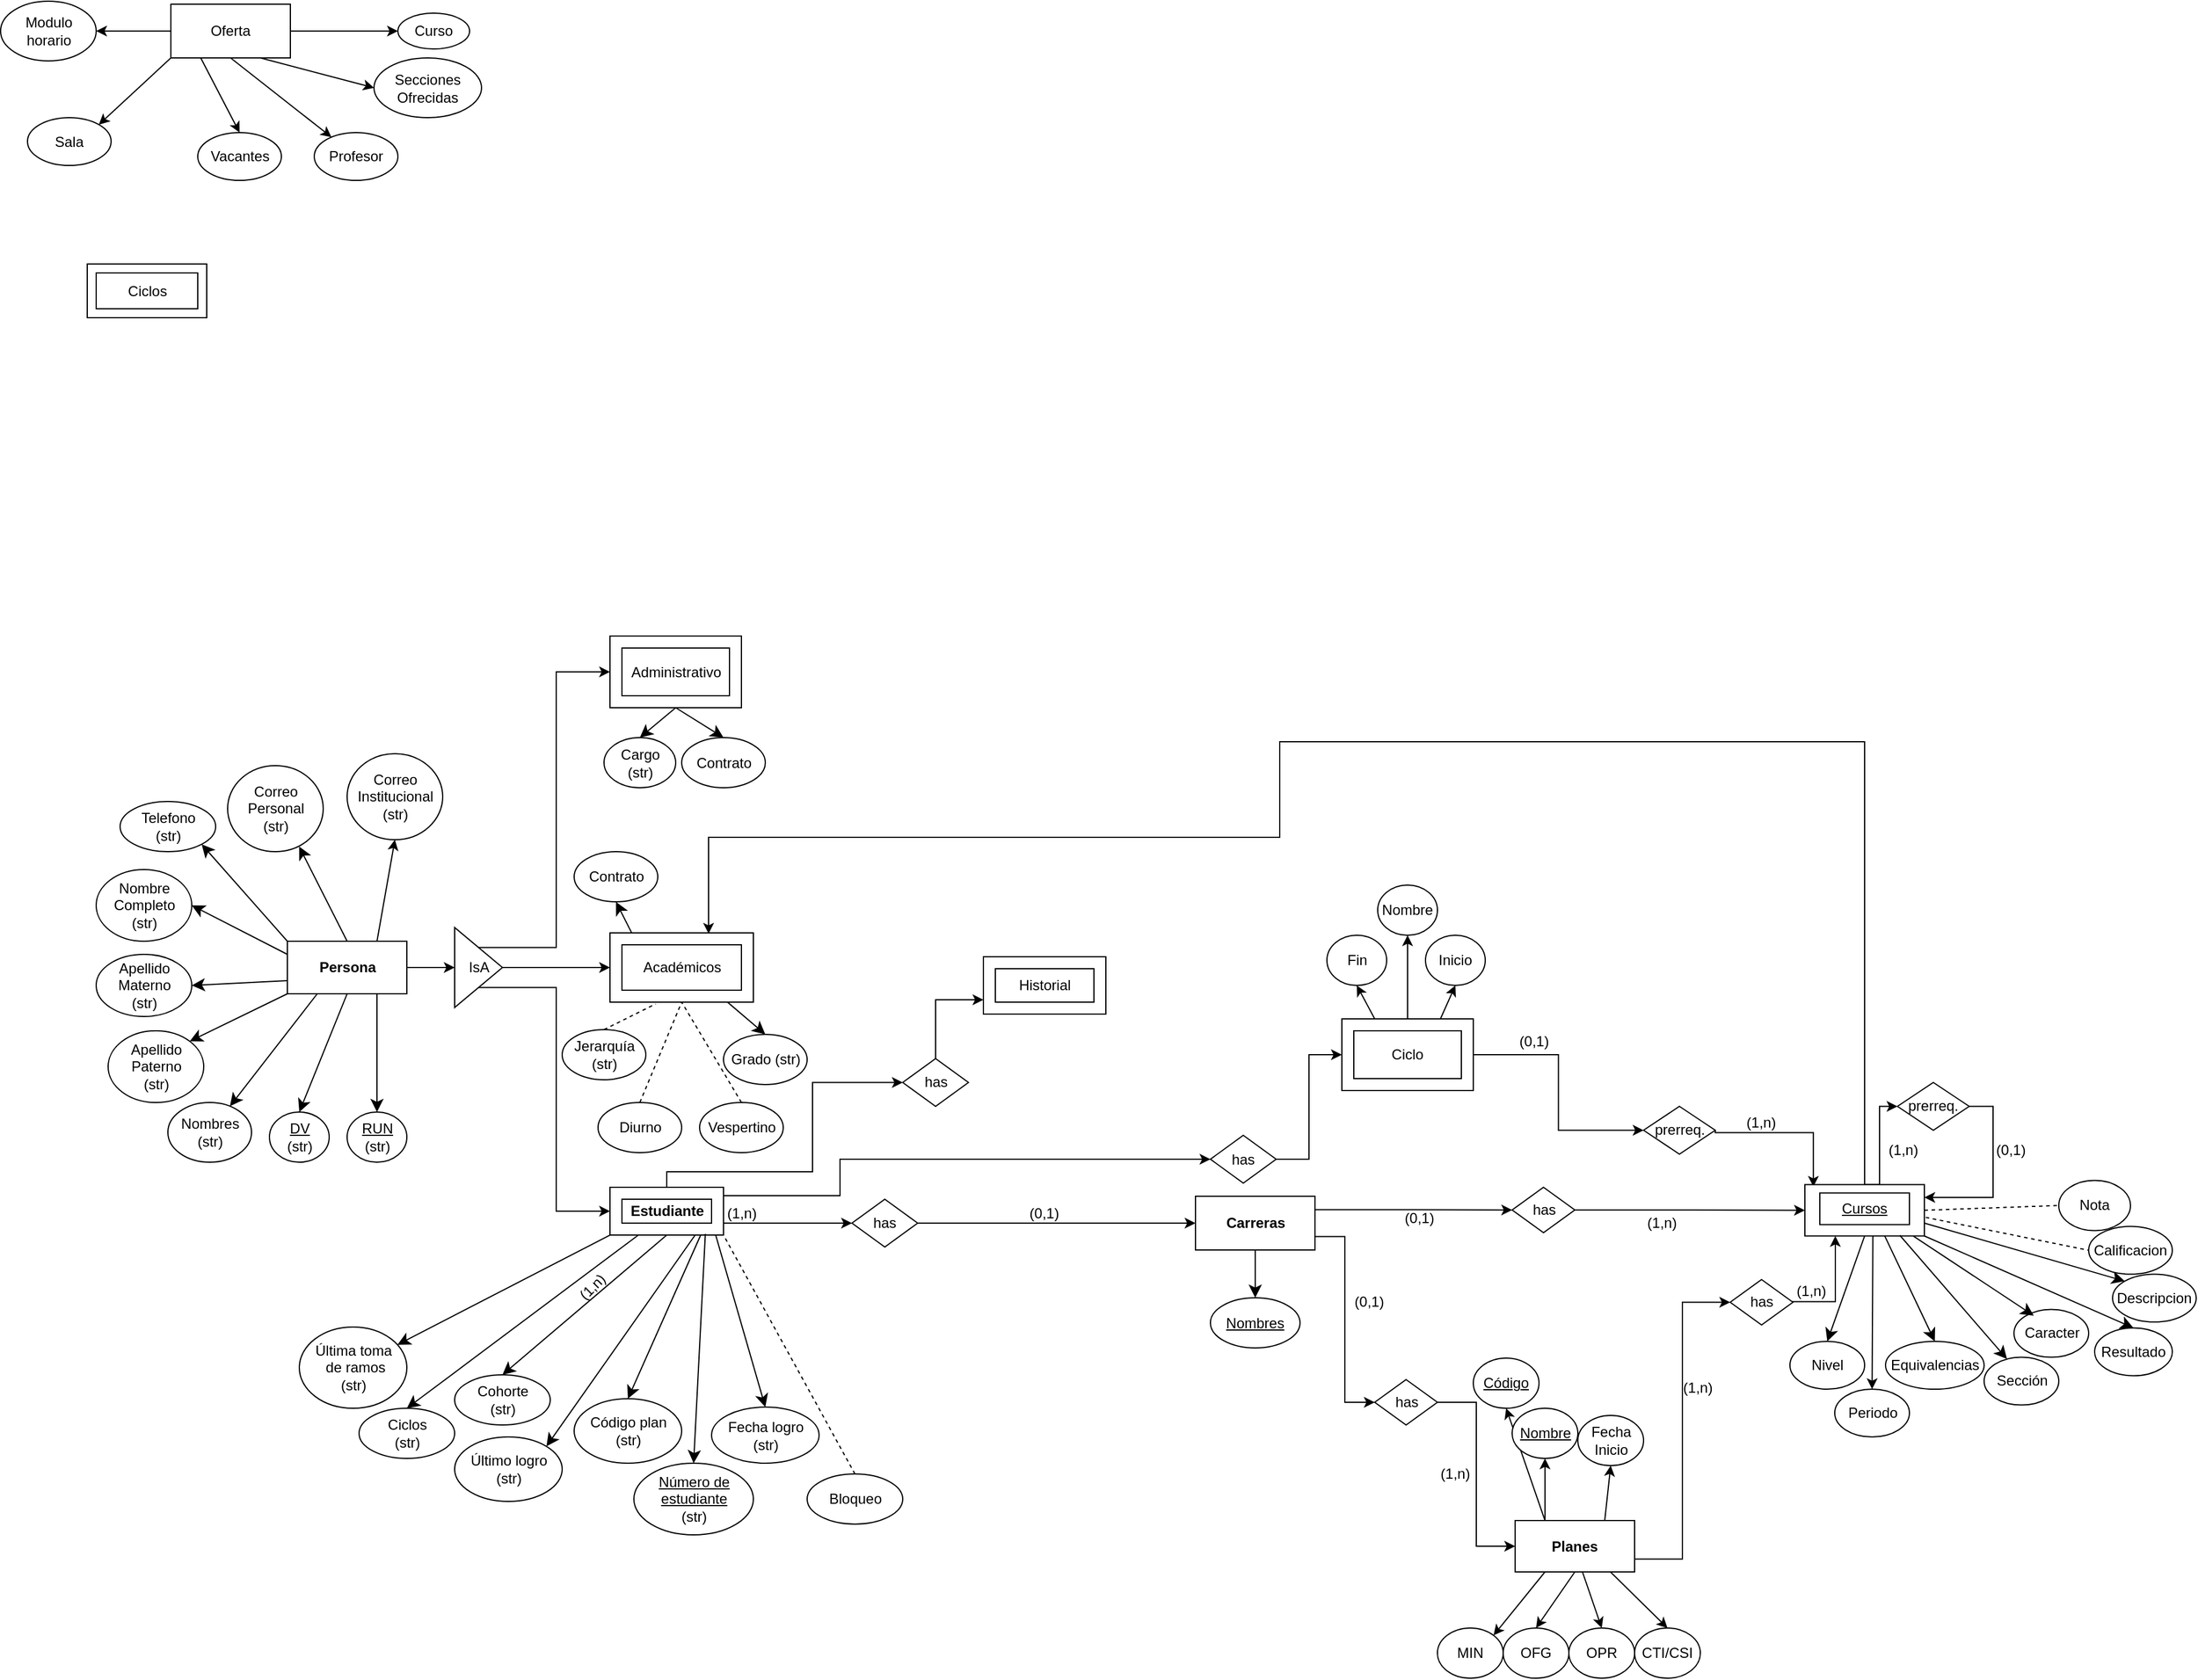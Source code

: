 <mxfile version="24.7.14">
  <diagram id="R2lEEEUBdFMjLlhIrx00" name="Page-1">
    <mxGraphModel dx="1562" dy="810" grid="1" gridSize="10" guides="1" tooltips="1" connect="1" arrows="1" fold="1" page="1" pageScale="1" pageWidth="1920" pageHeight="1200" math="0" shadow="0" extFonts="Permanent Marker^https://fonts.googleapis.com/css?family=Permanent+Marker">
      <root>
        <mxCell id="0" />
        <mxCell id="1" parent="0" />
        <mxCell id="MG-tQrr7yIfJ6AN1JKal-5" style="edgeStyle=orthogonalEdgeStyle;rounded=0;orthogonalLoop=1;jettySize=auto;html=1;exitX=1;exitY=0.5;exitDx=0;exitDy=0;entryX=0.071;entryY=0.042;entryDx=0;entryDy=0;entryPerimeter=0;" parent="1" source="Q7hywxFGkSxKuPMElSSo-89" target="rtoRlGTTKdL7VZsekByU-3" edge="1">
          <mxGeometry relative="1" as="geometry">
            <mxPoint x="1311.25" y="1097.25" as="sourcePoint" />
            <Array as="points">
              <mxPoint x="1575" y="1097.25" />
            </Array>
          </mxGeometry>
        </mxCell>
        <mxCell id="Q7hywxFGkSxKuPMElSSo-112" style="edgeStyle=orthogonalEdgeStyle;rounded=0;orthogonalLoop=1;jettySize=auto;html=1;entryX=0;entryY=0.5;entryDx=0;entryDy=0;" edge="1" parent="1" source="3uj9dtnOWf63wuL9Hech-1" target="Q7hywxFGkSxKuPMElSSo-111">
          <mxGeometry relative="1" as="geometry">
            <Array as="points">
              <mxPoint x="615" y="1130" />
              <mxPoint x="737" y="1130" />
              <mxPoint x="737" y="1055" />
            </Array>
          </mxGeometry>
        </mxCell>
        <mxCell id="3uj9dtnOWf63wuL9Hech-1" value="&lt;b&gt;Estudiante&lt;/b&gt;" style="rounded=0;whiteSpace=wrap;html=1;" parent="1" vertex="1">
          <mxGeometry x="567.5" y="1143" width="95" height="40" as="geometry" />
        </mxCell>
        <mxCell id="3uj9dtnOWf63wuL9Hech-2" value="&lt;b&gt;Profesor&lt;/b&gt;" style="rounded=0;whiteSpace=wrap;html=1;" parent="1" vertex="1">
          <mxGeometry x="567.5" y="930" width="120" height="58" as="geometry" />
        </mxCell>
        <mxCell id="-E-6xSp3zLx3lU_JsxDd-4" style="edgeStyle=none;curved=1;rounded=0;orthogonalLoop=1;jettySize=auto;html=1;exitX=0.75;exitY=1;exitDx=0;exitDy=0;fontSize=12;startSize=8;endSize=8;entryX=0.5;entryY=0;entryDx=0;entryDy=0;" parent="1" source="3uj9dtnOWf63wuL9Hech-3" target="-E-6xSp3zLx3lU_JsxDd-5" edge="1">
          <mxGeometry relative="1" as="geometry">
            <mxPoint x="497.5" y="990" as="targetPoint" />
          </mxGeometry>
        </mxCell>
        <mxCell id="-E-6xSp3zLx3lU_JsxDd-10" style="edgeStyle=none;curved=1;rounded=0;orthogonalLoop=1;jettySize=auto;html=1;exitX=0.25;exitY=1;exitDx=0;exitDy=0;fontSize=12;startSize=8;endSize=8;" parent="1" source="3uj9dtnOWf63wuL9Hech-3" target="-E-6xSp3zLx3lU_JsxDd-9" edge="1">
          <mxGeometry relative="1" as="geometry" />
        </mxCell>
        <mxCell id="-E-6xSp3zLx3lU_JsxDd-12" style="edgeStyle=none;curved=1;rounded=0;orthogonalLoop=1;jettySize=auto;html=1;exitX=0;exitY=1;exitDx=0;exitDy=0;entryX=1;entryY=0;entryDx=0;entryDy=0;fontSize=12;startSize=8;endSize=8;" parent="1" source="3uj9dtnOWf63wuL9Hech-3" target="-E-6xSp3zLx3lU_JsxDd-11" edge="1">
          <mxGeometry relative="1" as="geometry" />
        </mxCell>
        <mxCell id="-E-6xSp3zLx3lU_JsxDd-14" style="edgeStyle=none;curved=1;rounded=0;orthogonalLoop=1;jettySize=auto;html=1;exitX=0;exitY=0.75;exitDx=0;exitDy=0;entryX=1;entryY=0.5;entryDx=0;entryDy=0;fontSize=12;startSize=8;endSize=8;entryPerimeter=0;" parent="1" source="3uj9dtnOWf63wuL9Hech-3" target="-E-6xSp3zLx3lU_JsxDd-13" edge="1">
          <mxGeometry relative="1" as="geometry" />
        </mxCell>
        <mxCell id="-E-6xSp3zLx3lU_JsxDd-16" style="edgeStyle=none;curved=1;rounded=0;orthogonalLoop=1;jettySize=auto;html=1;exitX=0;exitY=0.25;exitDx=0;exitDy=0;entryX=1;entryY=0.5;entryDx=0;entryDy=0;fontSize=12;startSize=8;endSize=8;" parent="1" source="3uj9dtnOWf63wuL9Hech-3" target="-E-6xSp3zLx3lU_JsxDd-15" edge="1">
          <mxGeometry relative="1" as="geometry" />
        </mxCell>
        <mxCell id="-E-6xSp3zLx3lU_JsxDd-18" style="edgeStyle=none;curved=1;rounded=0;orthogonalLoop=1;jettySize=auto;html=1;exitX=0;exitY=0;exitDx=0;exitDy=0;entryX=1;entryY=1;entryDx=0;entryDy=0;fontSize=12;startSize=8;endSize=8;" parent="1" source="3uj9dtnOWf63wuL9Hech-3" target="-E-6xSp3zLx3lU_JsxDd-17" edge="1">
          <mxGeometry relative="1" as="geometry" />
        </mxCell>
        <mxCell id="-E-6xSp3zLx3lU_JsxDd-20" style="edgeStyle=none;curved=1;rounded=0;orthogonalLoop=1;jettySize=auto;html=1;exitX=0.5;exitY=0;exitDx=0;exitDy=0;entryX=0.748;entryY=0.94;entryDx=0;entryDy=0;fontSize=12;startSize=8;endSize=8;entryPerimeter=0;" parent="1" source="3uj9dtnOWf63wuL9Hech-3" target="-E-6xSp3zLx3lU_JsxDd-19" edge="1">
          <mxGeometry relative="1" as="geometry" />
        </mxCell>
        <mxCell id="vODttAvqWpY4VJm_xrX_-4" style="edgeStyle=orthogonalEdgeStyle;rounded=0;orthogonalLoop=1;jettySize=auto;html=1;exitX=0.5;exitY=0;exitDx=0;exitDy=0;entryX=0;entryY=0.5;entryDx=0;entryDy=0;" parent="1" source="vODttAvqWpY4VJm_xrX_-25" target="3uj9dtnOWf63wuL9Hech-4" edge="1">
          <mxGeometry relative="1" as="geometry">
            <mxPoint x="467.5" y="935.2" as="sourcePoint" />
          </mxGeometry>
        </mxCell>
        <mxCell id="vODttAvqWpY4VJm_xrX_-8" style="edgeStyle=orthogonalEdgeStyle;rounded=0;orthogonalLoop=1;jettySize=auto;html=1;exitX=1;exitY=0.5;exitDx=0;exitDy=0;entryX=0;entryY=0.5;entryDx=0;entryDy=0;" parent="1" source="vODttAvqWpY4VJm_xrX_-25" target="3uj9dtnOWf63wuL9Hech-2" edge="1">
          <mxGeometry relative="1" as="geometry">
            <mxPoint x="507.5" y="959.495" as="sourcePoint" />
          </mxGeometry>
        </mxCell>
        <mxCell id="vODttAvqWpY4VJm_xrX_-10" style="edgeStyle=orthogonalEdgeStyle;rounded=0;orthogonalLoop=1;jettySize=auto;html=1;exitX=0.5;exitY=1;exitDx=0;exitDy=0;entryX=0;entryY=0.5;entryDx=0;entryDy=0;" parent="1" source="vODttAvqWpY4VJm_xrX_-25" target="3uj9dtnOWf63wuL9Hech-1" edge="1">
          <mxGeometry relative="1" as="geometry">
            <mxPoint x="467.5" y="983.79" as="sourcePoint" />
          </mxGeometry>
        </mxCell>
        <mxCell id="3uj9dtnOWf63wuL9Hech-3" value="&lt;b&gt;Persona&lt;/b&gt;" style="rounded=0;whiteSpace=wrap;html=1;" parent="1" vertex="1">
          <mxGeometry x="297.5" y="937" width="100" height="44" as="geometry" />
        </mxCell>
        <mxCell id="3uj9dtnOWf63wuL9Hech-4" value="&lt;b&gt;Administrativo&lt;/b&gt;" style="rounded=0;whiteSpace=wrap;html=1;" parent="1" vertex="1">
          <mxGeometry x="567.5" y="681.5" width="110" height="60" as="geometry" />
        </mxCell>
        <mxCell id="-E-6xSp3zLx3lU_JsxDd-24" style="edgeStyle=none;curved=1;rounded=0;orthogonalLoop=1;jettySize=auto;html=1;exitX=0.5;exitY=1;exitDx=0;exitDy=0;entryX=0.5;entryY=0;entryDx=0;entryDy=0;fontSize=12;startSize=8;endSize=8;" parent="1" source="rtoRlGTTKdL7VZsekByU-1" target="-E-6xSp3zLx3lU_JsxDd-23" edge="1">
          <mxGeometry relative="1" as="geometry" />
        </mxCell>
        <mxCell id="jiZP9g_ptGtQ_ahqqMPu-5" style="edgeStyle=orthogonalEdgeStyle;rounded=0;orthogonalLoop=1;jettySize=auto;html=1;exitX=1;exitY=0.5;exitDx=0;exitDy=0;entryX=0.25;entryY=1;entryDx=0;entryDy=0;" parent="1" target="rtoRlGTTKdL7VZsekByU-3" edge="1">
          <mxGeometry relative="1" as="geometry">
            <mxPoint x="1535" y="1237" as="sourcePoint" />
            <mxPoint x="1575" y="1195.75" as="targetPoint" />
            <Array as="points">
              <mxPoint x="1593" y="1238.75" />
              <mxPoint x="1593" y="1183.75" />
            </Array>
          </mxGeometry>
        </mxCell>
        <mxCell id="rtoRlGTTKdL7VZsekByU-2" value="&lt;b&gt;Planes&lt;/b&gt;" style="rounded=0;whiteSpace=wrap;html=1;" parent="1" vertex="1">
          <mxGeometry x="1325" y="1422" width="100" height="43" as="geometry" />
        </mxCell>
        <mxCell id="-E-6xSp3zLx3lU_JsxDd-33" style="edgeStyle=none;curved=1;rounded=0;orthogonalLoop=1;jettySize=auto;html=1;exitX=1;exitY=0.75;exitDx=0;exitDy=0;entryX=0;entryY=0;entryDx=0;entryDy=0;fontSize=12;startSize=8;endSize=8;" parent="1" source="rtoRlGTTKdL7VZsekByU-3" target="-E-6xSp3zLx3lU_JsxDd-32" edge="1">
          <mxGeometry relative="1" as="geometry" />
        </mxCell>
        <mxCell id="-E-6xSp3zLx3lU_JsxDd-35" style="edgeStyle=none;curved=1;rounded=0;orthogonalLoop=1;jettySize=auto;html=1;exitX=1;exitY=1;exitDx=0;exitDy=0;fontSize=12;startSize=8;endSize=8;entryX=0.5;entryY=0;entryDx=0;entryDy=0;" parent="1" source="rtoRlGTTKdL7VZsekByU-3" target="-E-6xSp3zLx3lU_JsxDd-34" edge="1">
          <mxGeometry relative="1" as="geometry" />
        </mxCell>
        <mxCell id="-E-6xSp3zLx3lU_JsxDd-39" style="edgeStyle=none;curved=1;rounded=0;orthogonalLoop=1;jettySize=auto;html=1;exitX=0.668;exitY=0.999;exitDx=0;exitDy=0;fontSize=12;startSize=8;endSize=8;exitPerimeter=0;entryX=0.5;entryY=0;entryDx=0;entryDy=0;" parent="1" source="rtoRlGTTKdL7VZsekByU-3" target="-E-6xSp3zLx3lU_JsxDd-38" edge="1">
          <mxGeometry relative="1" as="geometry">
            <mxPoint x="1763.892" y="1249.46" as="targetPoint" />
          </mxGeometry>
        </mxCell>
        <mxCell id="Q7hywxFGkSxKuPMElSSo-73" style="edgeStyle=orthogonalEdgeStyle;rounded=0;orthogonalLoop=1;jettySize=auto;html=1;exitX=0.5;exitY=0;exitDx=0;exitDy=0;entryX=0;entryY=0.5;entryDx=0;entryDy=0;" edge="1" parent="1" source="rtoRlGTTKdL7VZsekByU-3" target="Q7hywxFGkSxKuPMElSSo-72">
          <mxGeometry relative="1" as="geometry">
            <Array as="points">
              <mxPoint x="1630" y="1141" />
              <mxPoint x="1630" y="1075" />
            </Array>
          </mxGeometry>
        </mxCell>
        <mxCell id="Q7hywxFGkSxKuPMElSSo-118" style="edgeStyle=orthogonalEdgeStyle;rounded=0;orthogonalLoop=1;jettySize=auto;html=1;entryX=0.684;entryY=0.012;entryDx=0;entryDy=0;entryPerimeter=0;" edge="1" parent="1" source="rtoRlGTTKdL7VZsekByU-3" target="3uj9dtnOWf63wuL9Hech-2">
          <mxGeometry relative="1" as="geometry">
            <mxPoint x="1570" y="1020" as="targetPoint" />
            <Array as="points">
              <mxPoint x="1618" y="770" />
              <mxPoint x="1128" y="770" />
              <mxPoint x="1128" y="850" />
              <mxPoint x="650" y="850" />
              <mxPoint x="650" y="931" />
            </Array>
          </mxGeometry>
        </mxCell>
        <mxCell id="rtoRlGTTKdL7VZsekByU-3" value="&lt;b&gt;cursos&lt;/b&gt;" style="rounded=0;whiteSpace=wrap;html=1;" parent="1" vertex="1">
          <mxGeometry x="1567.5" y="1140.75" width="100" height="43" as="geometry" />
        </mxCell>
        <mxCell id="-E-6xSp3zLx3lU_JsxDd-1" value="Ciclos" style="rounded=0;whiteSpace=wrap;html=1;" parent="1" vertex="1">
          <mxGeometry x="130" y="370" width="100" height="45" as="geometry" />
        </mxCell>
        <mxCell id="-E-6xSp3zLx3lU_JsxDd-2" value="Oferta" style="rounded=0;whiteSpace=wrap;html=1;" parent="1" vertex="1">
          <mxGeometry x="200" y="152.5" width="100" height="45" as="geometry" />
        </mxCell>
        <mxCell id="-E-6xSp3zLx3lU_JsxDd-5" value="&lt;u&gt;RUN&lt;/u&gt;&lt;div&gt;(str)&lt;/div&gt;" style="ellipse;whiteSpace=wrap;html=1;" parent="1" vertex="1">
          <mxGeometry x="347.5" y="1080" width="50" height="42" as="geometry" />
        </mxCell>
        <mxCell id="-E-6xSp3zLx3lU_JsxDd-6" value="&lt;u&gt;DV&lt;/u&gt;&lt;div&gt;(str)&lt;/div&gt;" style="ellipse;whiteSpace=wrap;html=1;" parent="1" vertex="1">
          <mxGeometry x="282.5" y="1080" width="50" height="42" as="geometry" />
        </mxCell>
        <mxCell id="-E-6xSp3zLx3lU_JsxDd-7" style="edgeStyle=none;curved=1;rounded=0;orthogonalLoop=1;jettySize=auto;html=1;exitX=0.5;exitY=1;exitDx=0;exitDy=0;entryX=0.5;entryY=0;entryDx=0;entryDy=0;fontSize=12;startSize=8;endSize=8;" parent="1" source="3uj9dtnOWf63wuL9Hech-3" target="-E-6xSp3zLx3lU_JsxDd-6" edge="1">
          <mxGeometry relative="1" as="geometry" />
        </mxCell>
        <mxCell id="-E-6xSp3zLx3lU_JsxDd-9" value="Nombres&lt;div&gt;(str)&lt;/div&gt;" style="ellipse;whiteSpace=wrap;html=1;" parent="1" vertex="1">
          <mxGeometry x="197.5" y="1072" width="70" height="50" as="geometry" />
        </mxCell>
        <mxCell id="-E-6xSp3zLx3lU_JsxDd-11" value="Apellido Paterno&lt;div&gt;(str)&lt;/div&gt;" style="ellipse;whiteSpace=wrap;html=1;" parent="1" vertex="1">
          <mxGeometry x="147.5" y="1012" width="80" height="60" as="geometry" />
        </mxCell>
        <mxCell id="-E-6xSp3zLx3lU_JsxDd-13" value="Apellido Materno&lt;div&gt;(str)&lt;/div&gt;" style="ellipse;whiteSpace=wrap;html=1;" parent="1" vertex="1">
          <mxGeometry x="137.5" y="948" width="80" height="52" as="geometry" />
        </mxCell>
        <mxCell id="P8kN37uJ9n46lhY9FdP0-14" value="Cohorte&lt;div&gt;(str)&lt;/div&gt;" style="ellipse;whiteSpace=wrap;html=1;" parent="1" vertex="1">
          <mxGeometry x="437.5" y="1300" width="80" height="42" as="geometry" />
        </mxCell>
        <mxCell id="-E-6xSp3zLx3lU_JsxDd-15" value="Nombre Completo&lt;div&gt;(str)&lt;/div&gt;" style="ellipse;whiteSpace=wrap;html=1;" parent="1" vertex="1">
          <mxGeometry x="137.5" y="877" width="80" height="60" as="geometry" />
        </mxCell>
        <mxCell id="P8kN37uJ9n46lhY9FdP0-16" value="Código plan&lt;div&gt;(str)&lt;/div&gt;" style="ellipse;whiteSpace=wrap;html=1;" parent="1" vertex="1">
          <mxGeometry x="537.5" y="1320" width="90" height="54" as="geometry" />
        </mxCell>
        <mxCell id="-E-6xSp3zLx3lU_JsxDd-17" value="Telefono&lt;div&gt;(str)&lt;/div&gt;" style="ellipse;whiteSpace=wrap;html=1;" parent="1" vertex="1">
          <mxGeometry x="157.5" y="820" width="80" height="42" as="geometry" />
        </mxCell>
        <mxCell id="P8kN37uJ9n46lhY9FdP0-17" value="Jerarquía&lt;div&gt;(str)&lt;/div&gt;" style="ellipse;whiteSpace=wrap;html=1;" parent="1" vertex="1">
          <mxGeometry x="527.5" y="1011" width="70" height="42" as="geometry" />
        </mxCell>
        <mxCell id="-E-6xSp3zLx3lU_JsxDd-19" value="Correo Personal&lt;div&gt;(str)&lt;/div&gt;" style="ellipse;whiteSpace=wrap;html=1;" parent="1" vertex="1">
          <mxGeometry x="247.5" y="790" width="80" height="72" as="geometry" />
        </mxCell>
        <mxCell id="P8kN37uJ9n46lhY9FdP0-18" value="Cargo&lt;div&gt;(str)&lt;/div&gt;" style="ellipse;whiteSpace=wrap;html=1;" parent="1" vertex="1">
          <mxGeometry x="562.5" y="766.5" width="60" height="42" as="geometry" />
        </mxCell>
        <mxCell id="-E-6xSp3zLx3lU_JsxDd-21" value="Correo Institucional&lt;div&gt;(str)&lt;/div&gt;" style="ellipse;whiteSpace=wrap;html=1;" parent="1" vertex="1">
          <mxGeometry x="347.5" y="780" width="80" height="72" as="geometry" />
        </mxCell>
        <mxCell id="-E-6xSp3zLx3lU_JsxDd-23" value="&lt;u&gt;Nombres&lt;/u&gt;" style="ellipse;whiteSpace=wrap;html=1;" parent="1" vertex="1">
          <mxGeometry x="1070" y="1235.5" width="75" height="42" as="geometry" />
        </mxCell>
        <mxCell id="P8kN37uJ9n46lhY9FdP0-20" style="edgeStyle=none;curved=1;rounded=0;orthogonalLoop=1;jettySize=auto;html=1;exitX=0.5;exitY=1;exitDx=0;exitDy=0;entryX=0.5;entryY=0;entryDx=0;entryDy=0;fontSize=12;startSize=8;endSize=8;" parent="1" source="3uj9dtnOWf63wuL9Hech-4" target="P8kN37uJ9n46lhY9FdP0-18" edge="1">
          <mxGeometry relative="1" as="geometry">
            <mxPoint x="677.5" y="106.5" as="sourcePoint" />
            <mxPoint x="677.5" y="131.5" as="targetPoint" />
          </mxGeometry>
        </mxCell>
        <mxCell id="-E-6xSp3zLx3lU_JsxDd-28" value="Nota" style="ellipse;whiteSpace=wrap;html=1;" parent="1" vertex="1">
          <mxGeometry x="1780" y="1137.25" width="60" height="42" as="geometry" />
        </mxCell>
        <mxCell id="P8kN37uJ9n46lhY9FdP0-21" value="Último logro&lt;div&gt;(str)&lt;/div&gt;" style="ellipse;whiteSpace=wrap;html=1;" parent="1" vertex="1">
          <mxGeometry x="437.5" y="1352" width="90" height="54" as="geometry" />
        </mxCell>
        <mxCell id="-E-6xSp3zLx3lU_JsxDd-30" value="Calificacion" style="ellipse;whiteSpace=wrap;html=1;" parent="1" vertex="1">
          <mxGeometry x="1805" y="1175.75" width="70" height="40" as="geometry" />
        </mxCell>
        <mxCell id="P8kN37uJ9n46lhY9FdP0-22" style="edgeStyle=none;curved=1;rounded=0;orthogonalLoop=1;jettySize=auto;html=1;exitX=0.75;exitY=1;exitDx=0;exitDy=0;entryX=1;entryY=0;entryDx=0;entryDy=0;fontSize=12;startSize=8;endSize=8;" parent="1" source="3uj9dtnOWf63wuL9Hech-1" target="P8kN37uJ9n46lhY9FdP0-21" edge="1">
          <mxGeometry relative="1" as="geometry">
            <mxPoint x="582.5" y="1307" as="sourcePoint" />
            <mxPoint x="582.5" y="1342" as="targetPoint" />
          </mxGeometry>
        </mxCell>
        <mxCell id="-E-6xSp3zLx3lU_JsxDd-32" value="Descripcion" style="ellipse;whiteSpace=wrap;html=1;" parent="1" vertex="1">
          <mxGeometry x="1825" y="1215.75" width="70" height="40" as="geometry" />
        </mxCell>
        <mxCell id="P8kN37uJ9n46lhY9FdP0-23" style="edgeStyle=none;curved=1;rounded=0;orthogonalLoop=1;jettySize=auto;html=1;exitX=0.799;exitY=1;exitDx=0;exitDy=0;entryX=0.5;entryY=0;entryDx=0;entryDy=0;fontSize=12;startSize=8;endSize=8;exitPerimeter=0;" parent="1" source="3uj9dtnOWf63wuL9Hech-1" target="P8kN37uJ9n46lhY9FdP0-16" edge="1">
          <mxGeometry relative="1" as="geometry">
            <mxPoint x="682.5" y="1142" as="sourcePoint" />
            <mxPoint x="692.5" y="1177" as="targetPoint" />
          </mxGeometry>
        </mxCell>
        <mxCell id="-E-6xSp3zLx3lU_JsxDd-34" value="Resultado" style="ellipse;whiteSpace=wrap;html=1;" parent="1" vertex="1">
          <mxGeometry x="1810" y="1260.75" width="65" height="40" as="geometry" />
        </mxCell>
        <mxCell id="-E-6xSp3zLx3lU_JsxDd-36" value="Caracter" style="ellipse;whiteSpace=wrap;html=1;" parent="1" vertex="1">
          <mxGeometry x="1742.5" y="1245.25" width="62.5" height="40" as="geometry" />
        </mxCell>
        <mxCell id="P8kN37uJ9n46lhY9FdP0-25" style="edgeStyle=none;curved=1;rounded=0;orthogonalLoop=1;jettySize=auto;html=1;exitX=0.5;exitY=1;exitDx=0;exitDy=0;entryX=0.5;entryY=0;entryDx=0;entryDy=0;fontSize=12;startSize=8;endSize=8;" parent="1" source="3uj9dtnOWf63wuL9Hech-1" target="P8kN37uJ9n46lhY9FdP0-14" edge="1">
          <mxGeometry relative="1" as="geometry">
            <mxPoint x="732.5" y="1142" as="sourcePoint" />
            <mxPoint x="782.5" y="1153" as="targetPoint" />
          </mxGeometry>
        </mxCell>
        <mxCell id="-E-6xSp3zLx3lU_JsxDd-37" style="edgeStyle=none;curved=1;rounded=0;orthogonalLoop=1;jettySize=auto;html=1;fontSize=12;startSize=8;endSize=8;exitX=0.909;exitY=1.004;exitDx=0;exitDy=0;entryX=0.265;entryY=0.13;entryDx=0;entryDy=0;entryPerimeter=0;exitPerimeter=0;" parent="1" source="rtoRlGTTKdL7VZsekByU-3" target="-E-6xSp3zLx3lU_JsxDd-36" edge="1">
          <mxGeometry relative="1" as="geometry">
            <mxPoint x="1667.5" y="1170.75" as="sourcePoint" />
            <mxPoint x="1765" y="1265.25" as="targetPoint" />
          </mxGeometry>
        </mxCell>
        <mxCell id="P8kN37uJ9n46lhY9FdP0-27" value="Fecha logro&lt;div&gt;(str)&lt;/div&gt;" style="ellipse;whiteSpace=wrap;html=1;" parent="1" vertex="1">
          <mxGeometry x="652.5" y="1327" width="90" height="47" as="geometry" />
        </mxCell>
        <mxCell id="-E-6xSp3zLx3lU_JsxDd-38" value="Equivalencias" style="ellipse;whiteSpace=wrap;html=1;" parent="1" vertex="1">
          <mxGeometry x="1635" y="1272" width="82.5" height="40" as="geometry" />
        </mxCell>
        <mxCell id="P8kN37uJ9n46lhY9FdP0-28" style="edgeStyle=none;curved=1;rounded=0;orthogonalLoop=1;jettySize=auto;html=1;exitX=0.93;exitY=0.99;exitDx=0;exitDy=0;entryX=0.5;entryY=0;entryDx=0;entryDy=0;fontSize=12;startSize=8;endSize=8;exitPerimeter=0;" parent="1" source="3uj9dtnOWf63wuL9Hech-1" target="P8kN37uJ9n46lhY9FdP0-27" edge="1">
          <mxGeometry relative="1" as="geometry">
            <mxPoint x="582.5" y="1112" as="sourcePoint" />
            <mxPoint x="492.5" y="1322" as="targetPoint" />
          </mxGeometry>
        </mxCell>
        <mxCell id="-E-6xSp3zLx3lU_JsxDd-43" value="Nivel" style="ellipse;whiteSpace=wrap;html=1;" parent="1" vertex="1">
          <mxGeometry x="1555" y="1272" width="62.5" height="40" as="geometry" />
        </mxCell>
        <mxCell id="P8kN37uJ9n46lhY9FdP0-29" value="Última toma&lt;div&gt;&amp;nbsp;de ramos&lt;div&gt;(str)&lt;/div&gt;&lt;/div&gt;" style="ellipse;whiteSpace=wrap;html=1;" parent="1" vertex="1">
          <mxGeometry x="307.5" y="1260" width="90" height="68" as="geometry" />
        </mxCell>
        <mxCell id="-E-6xSp3zLx3lU_JsxDd-44" style="edgeStyle=none;curved=1;rounded=0;orthogonalLoop=1;jettySize=auto;html=1;exitX=0.5;exitY=1;exitDx=0;exitDy=0;entryX=0.5;entryY=0;entryDx=0;entryDy=0;fontSize=12;startSize=8;endSize=8;" parent="1" source="rtoRlGTTKdL7VZsekByU-3" target="-E-6xSp3zLx3lU_JsxDd-43" edge="1">
          <mxGeometry relative="1" as="geometry" />
        </mxCell>
        <mxCell id="P8kN37uJ9n46lhY9FdP0-30" style="edgeStyle=none;curved=1;rounded=0;orthogonalLoop=1;jettySize=auto;html=1;exitX=0;exitY=1;exitDx=0;exitDy=0;fontSize=12;startSize=8;endSize=8;" parent="1" source="3uj9dtnOWf63wuL9Hech-1" target="P8kN37uJ9n46lhY9FdP0-29" edge="1">
          <mxGeometry relative="1" as="geometry">
            <mxPoint x="572.5" y="1000" as="sourcePoint" />
            <mxPoint x="612.5" y="1142" as="targetPoint" />
          </mxGeometry>
        </mxCell>
        <mxCell id="P8kN37uJ9n46lhY9FdP0-31" value="Ciclos&lt;div&gt;(str)&lt;/div&gt;" style="ellipse;whiteSpace=wrap;html=1;" parent="1" vertex="1">
          <mxGeometry x="357.5" y="1328" width="80" height="42" as="geometry" />
        </mxCell>
        <mxCell id="P8kN37uJ9n46lhY9FdP0-32" style="edgeStyle=none;curved=1;rounded=0;orthogonalLoop=1;jettySize=auto;html=1;exitX=0.25;exitY=1;exitDx=0;exitDy=0;fontSize=12;startSize=8;endSize=8;entryX=0.5;entryY=0;entryDx=0;entryDy=0;" parent="1" source="3uj9dtnOWf63wuL9Hech-1" target="P8kN37uJ9n46lhY9FdP0-31" edge="1">
          <mxGeometry relative="1" as="geometry">
            <mxPoint x="662.5" y="970" as="sourcePoint" />
            <mxPoint x="447.5" y="1210" as="targetPoint" />
          </mxGeometry>
        </mxCell>
        <mxCell id="MG-tQrr7yIfJ6AN1JKal-1" value="" style="endArrow=classic;html=1;rounded=0;entryX=0.5;entryY=1;entryDx=0;entryDy=0;exitX=0.75;exitY=0;exitDx=0;exitDy=0;" parent="1" source="3uj9dtnOWf63wuL9Hech-3" target="-E-6xSp3zLx3lU_JsxDd-21" edge="1">
          <mxGeometry width="50" height="50" relative="1" as="geometry">
            <mxPoint x="367.5" y="937" as="sourcePoint" />
            <mxPoint x="417.5" y="887" as="targetPoint" />
          </mxGeometry>
        </mxCell>
        <mxCell id="vODttAvqWpY4VJm_xrX_-12" value="" style="edgeStyle=none;curved=1;rounded=0;orthogonalLoop=1;jettySize=auto;html=1;entryX=0.5;entryY=0;entryDx=0;entryDy=0;fontSize=12;startSize=8;endSize=8;exitX=0.84;exitY=0.975;exitDx=0;exitDy=0;exitPerimeter=0;" parent="1" target="P8kN37uJ9n46lhY9FdP0-15" edge="1" source="3uj9dtnOWf63wuL9Hech-1">
          <mxGeometry relative="1" as="geometry">
            <mxPoint x="807.5" y="1240" as="sourcePoint" />
            <mxPoint x="827.5" y="1191" as="targetPoint" />
          </mxGeometry>
        </mxCell>
        <mxCell id="P8kN37uJ9n46lhY9FdP0-15" value="&lt;u&gt;Número de estudiante&lt;/u&gt;&lt;div&gt;(str)&lt;/div&gt;" style="ellipse;whiteSpace=wrap;html=1;" parent="1" vertex="1">
          <mxGeometry x="587.5" y="1374" width="100" height="60" as="geometry" />
        </mxCell>
        <mxCell id="vODttAvqWpY4VJm_xrX_-16" value="Bloqueo" style="ellipse;whiteSpace=wrap;html=1;" parent="1" vertex="1">
          <mxGeometry x="732.5" y="1383" width="80" height="42" as="geometry" />
        </mxCell>
        <mxCell id="vODttAvqWpY4VJm_xrX_-23" value="" style="edgeStyle=orthogonalEdgeStyle;rounded=0;orthogonalLoop=1;jettySize=auto;html=1;exitX=1;exitY=0.5;exitDx=0;exitDy=0;entryX=0;entryY=0.5;entryDx=0;entryDy=0;" parent="1" source="3uj9dtnOWf63wuL9Hech-3" target="vODttAvqWpY4VJm_xrX_-25" edge="1">
          <mxGeometry relative="1" as="geometry">
            <mxPoint x="397.5" y="959" as="sourcePoint" />
            <mxPoint x="427.5" y="959.495" as="targetPoint" />
          </mxGeometry>
        </mxCell>
        <mxCell id="vODttAvqWpY4VJm_xrX_-25" value="IsA" style="triangle;whiteSpace=wrap;html=1;" parent="1" vertex="1">
          <mxGeometry x="437.5" y="925.5" width="40" height="67" as="geometry" />
        </mxCell>
        <mxCell id="vODttAvqWpY4VJm_xrX_-33" style="edgeStyle=orthogonalEdgeStyle;rounded=0;orthogonalLoop=1;jettySize=auto;html=1;exitX=1;exitY=0.5;exitDx=0;exitDy=0;entryX=0;entryY=0.5;entryDx=0;entryDy=0;" parent="1" target="rtoRlGTTKdL7VZsekByU-2" edge="1">
          <mxGeometry relative="1" as="geometry">
            <Array as="points">
              <mxPoint x="700" y="1042" />
              <mxPoint x="700" y="1194" />
            </Array>
          </mxGeometry>
        </mxCell>
        <mxCell id="MG-tQrr7yIfJ6AN1JKal-3" value="" style="endArrow=classic;html=1;rounded=0;exitX=1;exitY=0.75;exitDx=0;exitDy=0;entryX=0;entryY=0.5;entryDx=0;entryDy=0;" parent="1" source="3uj9dtnOWf63wuL9Hech-1" target="jiZP9g_ptGtQ_ahqqMPu-2" edge="1">
          <mxGeometry width="50" height="50" relative="1" as="geometry">
            <mxPoint x="632.5" y="1153" as="sourcePoint" />
            <mxPoint x="707.5" y="1175" as="targetPoint" />
          </mxGeometry>
        </mxCell>
        <mxCell id="jiZP9g_ptGtQ_ahqqMPu-8" style="edgeStyle=orthogonalEdgeStyle;rounded=0;orthogonalLoop=1;jettySize=auto;html=1;exitX=1;exitY=0.5;exitDx=0;exitDy=0;entryX=0;entryY=0.5;entryDx=0;entryDy=0;" parent="1" source="Q7hywxFGkSxKuPMElSSo-47" target="rtoRlGTTKdL7VZsekByU-2" edge="1">
          <mxGeometry relative="1" as="geometry" />
        </mxCell>
        <mxCell id="jiZP9g_ptGtQ_ahqqMPu-2" value="has" style="rhombus;whiteSpace=wrap;html=1;" parent="1" vertex="1">
          <mxGeometry x="770" y="1153" width="55" height="40" as="geometry" />
        </mxCell>
        <mxCell id="5HhHCdnNU2LWMbd_4-Zq-1" value="(1,n)" style="text;html=1;align=center;verticalAlign=middle;whiteSpace=wrap;rounded=0;" parent="1" vertex="1">
          <mxGeometry x="662.5" y="1158" width="30" height="13.5" as="geometry" />
        </mxCell>
        <mxCell id="-q_G7Tmg-ONIqC2OC5vG-2" value="Administrativo" style="rounded=0;whiteSpace=wrap;html=1;" parent="1" vertex="1">
          <mxGeometry x="577.5" y="691.5" width="90" height="40" as="geometry" />
        </mxCell>
        <mxCell id="-q_G7Tmg-ONIqC2OC5vG-3" value="Académicos" style="rounded=0;whiteSpace=wrap;html=1;" parent="1" vertex="1">
          <mxGeometry x="577.5" y="940" width="100" height="38" as="geometry" />
        </mxCell>
        <mxCell id="-q_G7Tmg-ONIqC2OC5vG-4" value="&lt;u&gt;Cursos&lt;/u&gt;" style="rounded=0;whiteSpace=wrap;html=1;" parent="1" vertex="1">
          <mxGeometry x="1580" y="1147.75" width="75" height="26.5" as="geometry" />
        </mxCell>
        <mxCell id="-q_G7Tmg-ONIqC2OC5vG-7" value="Ciclos" style="rounded=0;whiteSpace=wrap;html=1;" parent="1" vertex="1">
          <mxGeometry x="137.5" y="377.5" width="85" height="30" as="geometry" />
        </mxCell>
        <mxCell id="-q_G7Tmg-ONIqC2OC5vG-24" value="Curso" style="ellipse;whiteSpace=wrap;html=1;" parent="1" vertex="1">
          <mxGeometry x="390" y="160" width="60" height="30" as="geometry" />
        </mxCell>
        <mxCell id="-q_G7Tmg-ONIqC2OC5vG-26" value="Secciones&lt;div&gt;Ofrecidas&lt;/div&gt;" style="ellipse;whiteSpace=wrap;html=1;" parent="1" vertex="1">
          <mxGeometry x="370" y="197.5" width="90" height="50" as="geometry" />
        </mxCell>
        <mxCell id="-q_G7Tmg-ONIqC2OC5vG-27" value="Profesor" style="ellipse;whiteSpace=wrap;html=1;" parent="1" vertex="1">
          <mxGeometry x="320" y="260" width="70" height="40" as="geometry" />
        </mxCell>
        <mxCell id="-q_G7Tmg-ONIqC2OC5vG-28" value="Vacantes" style="ellipse;whiteSpace=wrap;html=1;" parent="1" vertex="1">
          <mxGeometry x="222.5" y="260" width="70" height="40" as="geometry" />
        </mxCell>
        <mxCell id="-q_G7Tmg-ONIqC2OC5vG-29" value="Sala&lt;span style=&quot;color: rgba(0, 0, 0, 0); font-family: monospace; font-size: 0px; text-align: start; text-wrap: nowrap;&quot;&gt;%3CmxGraphModel%3E%3Croot%3E%3CmxCell%20id%3D%220%22%2F%3E%3CmxCell%20id%3D%221%22%20parent%3D%220%22%2F%3E%3CmxCell%20id%3D%222%22%20value%3D%22Vacantes%22%20style%3D%22ellipse%3BwhiteSpace%3Dwrap%3Bhtml%3D1%3B%22%20vertex%3D%221%22%20parent%3D%221%22%3E%3CmxGeometry%20x%3D%22222.5%22%20y%3D%22260%22%20width%3D%2270%22%20height%3D%2240%22%20as%3D%22geometry%22%2F%3E%3C%2FmxCell%3E%3C%2Froot%3E%3C%2FmxGraphModel%3E&lt;/span&gt;" style="ellipse;whiteSpace=wrap;html=1;" parent="1" vertex="1">
          <mxGeometry x="80" y="247.5" width="70" height="40" as="geometry" />
        </mxCell>
        <mxCell id="-q_G7Tmg-ONIqC2OC5vG-30" value="Modulo&lt;div&gt;horario&lt;/div&gt;" style="ellipse;whiteSpace=wrap;html=1;" parent="1" vertex="1">
          <mxGeometry x="57.5" y="150" width="80" height="50" as="geometry" />
        </mxCell>
        <mxCell id="-q_G7Tmg-ONIqC2OC5vG-35" value="" style="endArrow=classic;html=1;rounded=0;exitX=0;exitY=1;exitDx=0;exitDy=0;entryX=1;entryY=0;entryDx=0;entryDy=0;" parent="1" source="-E-6xSp3zLx3lU_JsxDd-2" target="-q_G7Tmg-ONIqC2OC5vG-29" edge="1">
          <mxGeometry width="50" height="50" relative="1" as="geometry">
            <mxPoint x="180" y="270" as="sourcePoint" />
            <mxPoint x="230" y="220" as="targetPoint" />
          </mxGeometry>
        </mxCell>
        <mxCell id="-q_G7Tmg-ONIqC2OC5vG-36" value="" style="endArrow=classic;html=1;rounded=0;exitX=0.25;exitY=1;exitDx=0;exitDy=0;entryX=0.5;entryY=0;entryDx=0;entryDy=0;" parent="1" source="-E-6xSp3zLx3lU_JsxDd-2" target="-q_G7Tmg-ONIqC2OC5vG-28" edge="1">
          <mxGeometry width="50" height="50" relative="1" as="geometry">
            <mxPoint x="210" y="208" as="sourcePoint" />
            <mxPoint x="150" y="263" as="targetPoint" />
          </mxGeometry>
        </mxCell>
        <mxCell id="-q_G7Tmg-ONIqC2OC5vG-38" value="" style="endArrow=classic;html=1;rounded=0;exitX=0.5;exitY=1;exitDx=0;exitDy=0;" parent="1" source="-E-6xSp3zLx3lU_JsxDd-2" target="-q_G7Tmg-ONIqC2OC5vG-27" edge="1">
          <mxGeometry width="50" height="50" relative="1" as="geometry">
            <mxPoint x="235" y="208" as="sourcePoint" />
            <mxPoint x="268" y="270" as="targetPoint" />
          </mxGeometry>
        </mxCell>
        <mxCell id="-q_G7Tmg-ONIqC2OC5vG-39" value="" style="endArrow=classic;html=1;rounded=0;exitX=0.75;exitY=1;exitDx=0;exitDy=0;entryX=0;entryY=0.5;entryDx=0;entryDy=0;" parent="1" source="-E-6xSp3zLx3lU_JsxDd-2" target="-q_G7Tmg-ONIqC2OC5vG-26" edge="1">
          <mxGeometry width="50" height="50" relative="1" as="geometry">
            <mxPoint x="260" y="208" as="sourcePoint" />
            <mxPoint x="344" y="274" as="targetPoint" />
          </mxGeometry>
        </mxCell>
        <mxCell id="-q_G7Tmg-ONIqC2OC5vG-40" value="" style="endArrow=classic;html=1;rounded=0;exitX=1;exitY=0.5;exitDx=0;exitDy=0;entryX=0;entryY=0.5;entryDx=0;entryDy=0;" parent="1" source="-E-6xSp3zLx3lU_JsxDd-2" target="-q_G7Tmg-ONIqC2OC5vG-24" edge="1">
          <mxGeometry width="50" height="50" relative="1" as="geometry">
            <mxPoint x="285" y="208" as="sourcePoint" />
            <mxPoint x="380" y="233" as="targetPoint" />
          </mxGeometry>
        </mxCell>
        <mxCell id="-q_G7Tmg-ONIqC2OC5vG-41" value="" style="endArrow=classic;html=1;rounded=0;exitX=0;exitY=0.5;exitDx=0;exitDy=0;entryX=1;entryY=0.5;entryDx=0;entryDy=0;" parent="1" source="-E-6xSp3zLx3lU_JsxDd-2" target="-q_G7Tmg-ONIqC2OC5vG-30" edge="1">
          <mxGeometry width="50" height="50" relative="1" as="geometry">
            <mxPoint x="295" y="218" as="sourcePoint" />
            <mxPoint x="390" y="243" as="targetPoint" />
          </mxGeometry>
        </mxCell>
        <mxCell id="-q_G7Tmg-ONIqC2OC5vG-42" value="&lt;b&gt;Estudiante&lt;/b&gt;" style="rounded=0;whiteSpace=wrap;html=1;" parent="1" vertex="1">
          <mxGeometry x="577.5" y="1153" width="75" height="20" as="geometry" />
        </mxCell>
        <mxCell id="Q7hywxFGkSxKuPMElSSo-1" value="(0,1)" style="text;html=1;align=center;verticalAlign=middle;whiteSpace=wrap;rounded=0;" vertex="1" parent="1">
          <mxGeometry x="916.25" y="1158" width="30" height="13.5" as="geometry" />
        </mxCell>
        <mxCell id="Q7hywxFGkSxKuPMElSSo-2" value="(1,n)" style="text;html=1;align=center;verticalAlign=middle;whiteSpace=wrap;rounded=0;" vertex="1" parent="1">
          <mxGeometry x="1462.5" y="1304" width="30" height="13.5" as="geometry" />
        </mxCell>
        <mxCell id="Q7hywxFGkSxKuPMElSSo-3" value="(1,n)" style="text;html=1;align=center;verticalAlign=middle;whiteSpace=wrap;rounded=0;" vertex="1" parent="1">
          <mxGeometry x="1557.5" y="1223.25" width="30" height="13.5" as="geometry" />
        </mxCell>
        <mxCell id="Q7hywxFGkSxKuPMElSSo-6" value="" style="endArrow=none;dashed=1;html=1;rounded=0;entryX=0;entryY=0.5;entryDx=0;entryDy=0;exitX=1;exitY=0.5;exitDx=0;exitDy=0;" edge="1" parent="1" source="rtoRlGTTKdL7VZsekByU-3" target="-E-6xSp3zLx3lU_JsxDd-28">
          <mxGeometry width="50" height="50" relative="1" as="geometry">
            <mxPoint x="1665" y="1145.25" as="sourcePoint" />
            <mxPoint x="1607.5" y="1070.75" as="targetPoint" />
          </mxGeometry>
        </mxCell>
        <mxCell id="Q7hywxFGkSxKuPMElSSo-8" value="" style="endArrow=none;dashed=1;html=1;rounded=0;entryX=0;entryY=0.5;entryDx=0;entryDy=0;exitX=1.011;exitY=0.638;exitDx=0;exitDy=0;exitPerimeter=0;" edge="1" parent="1" source="rtoRlGTTKdL7VZsekByU-3" target="-E-6xSp3zLx3lU_JsxDd-30">
          <mxGeometry width="50" height="50" relative="1" as="geometry">
            <mxPoint x="1647.5" y="1140.75" as="sourcePoint" />
            <mxPoint x="1697.5" y="1090.75" as="targetPoint" />
          </mxGeometry>
        </mxCell>
        <mxCell id="Q7hywxFGkSxKuPMElSSo-11" value="(0,1)" style="text;html=1;align=center;verticalAlign=middle;whiteSpace=wrap;rounded=0;" vertex="1" parent="1">
          <mxGeometry x="1326.25" y="1014" width="30" height="13.5" as="geometry" />
        </mxCell>
        <mxCell id="Q7hywxFGkSxKuPMElSSo-18" value="" style="endArrow=none;dashed=1;html=1;rounded=0;exitX=0.5;exitY=0;exitDx=0;exitDy=0;entryX=1;entryY=1;entryDx=0;entryDy=0;" edge="1" parent="1" source="vODttAvqWpY4VJm_xrX_-16" target="3uj9dtnOWf63wuL9Hech-1">
          <mxGeometry width="50" height="50" relative="1" as="geometry">
            <mxPoint x="742.5" y="1270" as="sourcePoint" />
            <mxPoint x="792.5" y="1220" as="targetPoint" />
          </mxGeometry>
        </mxCell>
        <mxCell id="Q7hywxFGkSxKuPMElSSo-21" value="(1,n)" style="text;html=1;align=center;verticalAlign=middle;whiteSpace=wrap;rounded=0;rotation=-45;" vertex="1" parent="1">
          <mxGeometry x="537.5" y="1220" width="30" height="13.5" as="geometry" />
        </mxCell>
        <mxCell id="Q7hywxFGkSxKuPMElSSo-22" value="Grado (str)" style="ellipse;whiteSpace=wrap;html=1;" vertex="1" parent="1">
          <mxGeometry x="662.5" y="1015" width="70" height="42" as="geometry" />
        </mxCell>
        <mxCell id="Q7hywxFGkSxKuPMElSSo-23" style="edgeStyle=none;curved=1;rounded=0;orthogonalLoop=1;jettySize=auto;html=1;exitX=0.819;exitY=0.999;exitDx=0;exitDy=0;entryX=0.5;entryY=0;entryDx=0;entryDy=0;fontSize=12;startSize=8;endSize=8;exitPerimeter=0;" edge="1" parent="1" source="3uj9dtnOWf63wuL9Hech-2" target="Q7hywxFGkSxKuPMElSSo-22">
          <mxGeometry relative="1" as="geometry">
            <mxPoint x="607.5" y="998" as="sourcePoint" />
            <mxPoint x="602.5" y="1040" as="targetPoint" />
            <Array as="points" />
          </mxGeometry>
        </mxCell>
        <mxCell id="Q7hywxFGkSxKuPMElSSo-24" value="" style="endArrow=none;dashed=1;html=1;rounded=0;entryX=0.319;entryY=1.025;entryDx=0;entryDy=0;entryPerimeter=0;exitX=0.5;exitY=0;exitDx=0;exitDy=0;" edge="1" parent="1" source="P8kN37uJ9n46lhY9FdP0-17" target="3uj9dtnOWf63wuL9Hech-2">
          <mxGeometry width="50" height="50" relative="1" as="geometry">
            <mxPoint x="582.5" y="1038" as="sourcePoint" />
            <mxPoint x="632.5" y="988" as="targetPoint" />
          </mxGeometry>
        </mxCell>
        <mxCell id="Q7hywxFGkSxKuPMElSSo-27" value="Diurno" style="ellipse;whiteSpace=wrap;html=1;" vertex="1" parent="1">
          <mxGeometry x="557.5" y="1072" width="70" height="42" as="geometry" />
        </mxCell>
        <mxCell id="Q7hywxFGkSxKuPMElSSo-28" value="Vespertino" style="ellipse;whiteSpace=wrap;html=1;" vertex="1" parent="1">
          <mxGeometry x="642.5" y="1072" width="70" height="42" as="geometry" />
        </mxCell>
        <mxCell id="Q7hywxFGkSxKuPMElSSo-29" value="" style="endArrow=none;dashed=1;html=1;rounded=0;entryX=0.5;entryY=1;entryDx=0;entryDy=0;exitX=0.5;exitY=0;exitDx=0;exitDy=0;" edge="1" parent="1" source="Q7hywxFGkSxKuPMElSSo-27" target="3uj9dtnOWf63wuL9Hech-2">
          <mxGeometry width="50" height="50" relative="1" as="geometry">
            <mxPoint x="582.5" y="1022" as="sourcePoint" />
            <mxPoint x="615.5" y="999" as="targetPoint" />
          </mxGeometry>
        </mxCell>
        <mxCell id="Q7hywxFGkSxKuPMElSSo-30" value="" style="endArrow=none;dashed=1;html=1;rounded=0;entryX=0.5;entryY=1;entryDx=0;entryDy=0;exitX=0.5;exitY=0;exitDx=0;exitDy=0;" edge="1" parent="1" source="Q7hywxFGkSxKuPMElSSo-28" target="3uj9dtnOWf63wuL9Hech-2">
          <mxGeometry width="50" height="50" relative="1" as="geometry">
            <mxPoint x="602.5" y="1082" as="sourcePoint" />
            <mxPoint x="637.5" y="998" as="targetPoint" />
          </mxGeometry>
        </mxCell>
        <mxCell id="Q7hywxFGkSxKuPMElSSo-31" value="Contrato" style="ellipse;whiteSpace=wrap;html=1;" vertex="1" parent="1">
          <mxGeometry x="627.5" y="766.5" width="70" height="42" as="geometry" />
        </mxCell>
        <mxCell id="Q7hywxFGkSxKuPMElSSo-32" style="edgeStyle=none;curved=1;rounded=0;orthogonalLoop=1;jettySize=auto;html=1;exitX=0.5;exitY=1;exitDx=0;exitDy=0;entryX=0.5;entryY=0;entryDx=0;entryDy=0;fontSize=12;startSize=8;endSize=8;" edge="1" parent="1" source="3uj9dtnOWf63wuL9Hech-4" target="Q7hywxFGkSxKuPMElSSo-31">
          <mxGeometry relative="1" as="geometry">
            <mxPoint x="632.5" y="751.5" as="sourcePoint" />
            <mxPoint x="602.5" y="776.5" as="targetPoint" />
          </mxGeometry>
        </mxCell>
        <mxCell id="Q7hywxFGkSxKuPMElSSo-33" style="edgeStyle=none;curved=1;rounded=0;orthogonalLoop=1;jettySize=auto;html=1;exitX=0.152;exitY=0.003;exitDx=0;exitDy=0;fontSize=12;startSize=8;endSize=8;exitPerimeter=0;entryX=0.5;entryY=1;entryDx=0;entryDy=0;" edge="1" parent="1" source="3uj9dtnOWf63wuL9Hech-2" target="Q7hywxFGkSxKuPMElSSo-34">
          <mxGeometry relative="1" as="geometry">
            <mxPoint x="617.5" y="932" as="sourcePoint" />
            <mxPoint x="577.5" y="910" as="targetPoint" />
          </mxGeometry>
        </mxCell>
        <mxCell id="Q7hywxFGkSxKuPMElSSo-34" value="Contrato" style="ellipse;whiteSpace=wrap;html=1;" vertex="1" parent="1">
          <mxGeometry x="537.5" y="862" width="70" height="42" as="geometry" />
        </mxCell>
        <mxCell id="Q7hywxFGkSxKuPMElSSo-37" value="MIN" style="ellipse;whiteSpace=wrap;html=1;" vertex="1" parent="1">
          <mxGeometry x="1260" y="1512" width="55" height="42" as="geometry" />
        </mxCell>
        <mxCell id="Q7hywxFGkSxKuPMElSSo-38" value="OFG" style="ellipse;whiteSpace=wrap;html=1;" vertex="1" parent="1">
          <mxGeometry x="1315" y="1512" width="55" height="42" as="geometry" />
        </mxCell>
        <mxCell id="Q7hywxFGkSxKuPMElSSo-39" value="CTI/CSI" style="ellipse;whiteSpace=wrap;html=1;" vertex="1" parent="1">
          <mxGeometry x="1425" y="1512" width="55" height="42" as="geometry" />
        </mxCell>
        <mxCell id="Q7hywxFGkSxKuPMElSSo-40" value="OPR" style="ellipse;whiteSpace=wrap;html=1;" vertex="1" parent="1">
          <mxGeometry x="1370" y="1512" width="55" height="42" as="geometry" />
        </mxCell>
        <mxCell id="Q7hywxFGkSxKuPMElSSo-41" value="" style="endArrow=classic;html=1;rounded=0;exitX=0.25;exitY=1;exitDx=0;exitDy=0;entryX=1;entryY=0;entryDx=0;entryDy=0;" edge="1" parent="1" source="rtoRlGTTKdL7VZsekByU-2" target="Q7hywxFGkSxKuPMElSSo-37">
          <mxGeometry width="50" height="50" relative="1" as="geometry">
            <mxPoint x="1075" y="1242" as="sourcePoint" />
            <mxPoint x="1125" y="1192" as="targetPoint" />
          </mxGeometry>
        </mxCell>
        <mxCell id="Q7hywxFGkSxKuPMElSSo-42" value="" style="endArrow=classic;html=1;rounded=0;exitX=0.5;exitY=1;exitDx=0;exitDy=0;entryX=0.5;entryY=0;entryDx=0;entryDy=0;" edge="1" parent="1" source="rtoRlGTTKdL7VZsekByU-2" target="Q7hywxFGkSxKuPMElSSo-38">
          <mxGeometry width="50" height="50" relative="1" as="geometry">
            <mxPoint x="1140" y="1207" as="sourcePoint" />
            <mxPoint x="1092" y="1252" as="targetPoint" />
            <Array as="points" />
          </mxGeometry>
        </mxCell>
        <mxCell id="Q7hywxFGkSxKuPMElSSo-43" value="" style="endArrow=classic;html=1;rounded=0;exitX=0.564;exitY=1.003;exitDx=0;exitDy=0;entryX=0.5;entryY=0;entryDx=0;entryDy=0;exitPerimeter=0;" edge="1" parent="1" source="rtoRlGTTKdL7VZsekByU-2" target="Q7hywxFGkSxKuPMElSSo-40">
          <mxGeometry width="50" height="50" relative="1" as="geometry">
            <mxPoint x="1150" y="1217" as="sourcePoint" />
            <mxPoint x="1102" y="1262" as="targetPoint" />
          </mxGeometry>
        </mxCell>
        <mxCell id="Q7hywxFGkSxKuPMElSSo-44" value="" style="endArrow=classic;html=1;rounded=0;entryX=0.5;entryY=0;entryDx=0;entryDy=0;exitX=0.795;exitY=0.995;exitDx=0;exitDy=0;exitPerimeter=0;" edge="1" parent="1" source="rtoRlGTTKdL7VZsekByU-2" target="Q7hywxFGkSxKuPMElSSo-39">
          <mxGeometry width="50" height="50" relative="1" as="geometry">
            <mxPoint x="1305" y="1192" as="sourcePoint" />
            <mxPoint x="1092" y="1252" as="targetPoint" />
          </mxGeometry>
        </mxCell>
        <mxCell id="Q7hywxFGkSxKuPMElSSo-45" value="" style="edgeStyle=orthogonalEdgeStyle;rounded=0;orthogonalLoop=1;jettySize=auto;html=1;entryX=0;entryY=0.5;entryDx=0;entryDy=0;exitX=1;exitY=0.5;exitDx=0;exitDy=0;" edge="1" parent="1" source="jiZP9g_ptGtQ_ahqqMPu-2" target="rtoRlGTTKdL7VZsekByU-1">
          <mxGeometry relative="1" as="geometry">
            <mxPoint x="1010" y="1175" as="sourcePoint" />
            <mxPoint x="1215" y="1175" as="targetPoint" />
          </mxGeometry>
        </mxCell>
        <mxCell id="rtoRlGTTKdL7VZsekByU-1" value="&lt;b&gt;Carreras&lt;/b&gt;" style="rounded=0;whiteSpace=wrap;html=1;" parent="1" vertex="1">
          <mxGeometry x="1057.5" y="1150.5" width="100" height="45" as="geometry" />
        </mxCell>
        <mxCell id="Q7hywxFGkSxKuPMElSSo-48" value="" style="edgeStyle=orthogonalEdgeStyle;rounded=0;orthogonalLoop=1;jettySize=auto;html=1;exitX=1;exitY=0.75;exitDx=0;exitDy=0;entryX=0;entryY=0.5;entryDx=0;entryDy=0;" edge="1" parent="1" source="rtoRlGTTKdL7VZsekByU-1" target="Q7hywxFGkSxKuPMElSSo-47">
          <mxGeometry relative="1" as="geometry">
            <mxPoint x="1159.5" y="1175" as="sourcePoint" />
            <mxPoint x="1267.5" y="1175" as="targetPoint" />
          </mxGeometry>
        </mxCell>
        <mxCell id="Q7hywxFGkSxKuPMElSSo-47" value="has" style="rhombus;whiteSpace=wrap;html=1;" vertex="1" parent="1">
          <mxGeometry x="1207.5" y="1304" width="52.5" height="38" as="geometry" />
        </mxCell>
        <mxCell id="Q7hywxFGkSxKuPMElSSo-49" value="has" style="rhombus;whiteSpace=wrap;html=1;" vertex="1" parent="1">
          <mxGeometry x="1505" y="1220.25" width="52.5" height="38" as="geometry" />
        </mxCell>
        <mxCell id="Q7hywxFGkSxKuPMElSSo-51" value="(0,1)" style="text;html=1;align=center;verticalAlign=middle;whiteSpace=wrap;rounded=0;" vertex="1" parent="1">
          <mxGeometry x="1187.5" y="1232" width="30" height="13.5" as="geometry" />
        </mxCell>
        <mxCell id="Q7hywxFGkSxKuPMElSSo-53" value="(1,n)" style="text;html=1;align=center;verticalAlign=middle;whiteSpace=wrap;rounded=0;" vertex="1" parent="1">
          <mxGeometry x="1260" y="1376" width="30" height="13.5" as="geometry" />
        </mxCell>
        <mxCell id="Q7hywxFGkSxKuPMElSSo-54" value="&lt;u&gt;Código&lt;/u&gt;" style="ellipse;whiteSpace=wrap;html=1;" vertex="1" parent="1">
          <mxGeometry x="1290" y="1286" width="55" height="42" as="geometry" />
        </mxCell>
        <mxCell id="Q7hywxFGkSxKuPMElSSo-55" value="" style="endArrow=classic;html=1;rounded=0;exitX=0.25;exitY=0;exitDx=0;exitDy=0;entryX=0.5;entryY=1;entryDx=0;entryDy=0;" edge="1" parent="1" source="rtoRlGTTKdL7VZsekByU-2" target="Q7hywxFGkSxKuPMElSSo-54">
          <mxGeometry width="50" height="50" relative="1" as="geometry">
            <mxPoint x="1332.5" y="1207" as="sourcePoint" />
            <mxPoint x="1294.5" y="1252" as="targetPoint" />
          </mxGeometry>
        </mxCell>
        <mxCell id="Q7hywxFGkSxKuPMElSSo-56" value="&lt;u&gt;Nombre&lt;/u&gt;" style="ellipse;whiteSpace=wrap;html=1;" vertex="1" parent="1">
          <mxGeometry x="1322.5" y="1328" width="55" height="42" as="geometry" />
        </mxCell>
        <mxCell id="Q7hywxFGkSxKuPMElSSo-57" value="" style="endArrow=classic;html=1;rounded=0;exitX=0.25;exitY=0;exitDx=0;exitDy=0;entryX=0.5;entryY=1;entryDx=0;entryDy=0;" edge="1" parent="1" source="rtoRlGTTKdL7VZsekByU-2" target="Q7hywxFGkSxKuPMElSSo-56">
          <mxGeometry width="50" height="50" relative="1" as="geometry">
            <mxPoint x="1332.5" y="1164" as="sourcePoint" />
            <mxPoint x="1327.5" y="1111" as="targetPoint" />
          </mxGeometry>
        </mxCell>
        <mxCell id="Q7hywxFGkSxKuPMElSSo-58" value="Fecha Inicio" style="ellipse;whiteSpace=wrap;html=1;" vertex="1" parent="1">
          <mxGeometry x="1377.5" y="1334" width="55" height="42" as="geometry" />
        </mxCell>
        <mxCell id="Q7hywxFGkSxKuPMElSSo-59" value="" style="endArrow=classic;html=1;rounded=0;exitX=0.75;exitY=0;exitDx=0;exitDy=0;entryX=0.5;entryY=1;entryDx=0;entryDy=0;" edge="1" parent="1" target="Q7hywxFGkSxKuPMElSSo-58" source="rtoRlGTTKdL7VZsekByU-2">
          <mxGeometry width="50" height="50" relative="1" as="geometry">
            <mxPoint x="1382.5" y="1153.5" as="sourcePoint" />
            <mxPoint x="1392.5" y="1112" as="targetPoint" />
          </mxGeometry>
        </mxCell>
        <mxCell id="Q7hywxFGkSxKuPMElSSo-61" style="edgeStyle=orthogonalEdgeStyle;rounded=0;orthogonalLoop=1;jettySize=auto;html=1;exitX=1;exitY=0.75;exitDx=0;exitDy=0;entryX=0;entryY=0.5;entryDx=0;entryDy=0;" edge="1" parent="1" source="rtoRlGTTKdL7VZsekByU-2" target="Q7hywxFGkSxKuPMElSSo-49">
          <mxGeometry relative="1" as="geometry">
            <mxPoint x="1401.99" y="1188.5" as="sourcePoint" />
            <mxPoint x="1466.99" y="1457.5" as="targetPoint" />
          </mxGeometry>
        </mxCell>
        <mxCell id="Q7hywxFGkSxKuPMElSSo-62" value="has" style="rhombus;whiteSpace=wrap;html=1;" vertex="1" parent="1">
          <mxGeometry x="1322.5" y="1143" width="52.5" height="38" as="geometry" />
        </mxCell>
        <mxCell id="Q7hywxFGkSxKuPMElSSo-63" value="" style="edgeStyle=orthogonalEdgeStyle;rounded=0;orthogonalLoop=1;jettySize=auto;html=1;exitX=1;exitY=0.25;exitDx=0;exitDy=0;entryX=0;entryY=0.5;entryDx=0;entryDy=0;" edge="1" parent="1" source="rtoRlGTTKdL7VZsekByU-1" target="Q7hywxFGkSxKuPMElSSo-62">
          <mxGeometry relative="1" as="geometry">
            <mxPoint x="1193.5" y="1155" as="sourcePoint" />
            <mxPoint x="1240.5" y="1292" as="targetPoint" />
          </mxGeometry>
        </mxCell>
        <mxCell id="Q7hywxFGkSxKuPMElSSo-64" value="" style="edgeStyle=orthogonalEdgeStyle;rounded=0;orthogonalLoop=1;jettySize=auto;html=1;exitX=1;exitY=0.5;exitDx=0;exitDy=0;entryX=0;entryY=0.5;entryDx=0;entryDy=0;" edge="1" parent="1" source="Q7hywxFGkSxKuPMElSSo-62" target="rtoRlGTTKdL7VZsekByU-3">
          <mxGeometry relative="1" as="geometry">
            <mxPoint x="1350" y="1119" as="sourcePoint" />
            <mxPoint x="1487" y="1074" as="targetPoint" />
          </mxGeometry>
        </mxCell>
        <mxCell id="Q7hywxFGkSxKuPMElSSo-66" value="(0,1)" style="text;html=1;align=center;verticalAlign=middle;whiteSpace=wrap;rounded=0;" vertex="1" parent="1">
          <mxGeometry x="1230" y="1162.25" width="30" height="13.5" as="geometry" />
        </mxCell>
        <mxCell id="Q7hywxFGkSxKuPMElSSo-67" value="(1,n)" style="text;html=1;align=center;verticalAlign=middle;whiteSpace=wrap;rounded=0;" vertex="1" parent="1">
          <mxGeometry x="1432.5" y="1165.75" width="30" height="13.5" as="geometry" />
        </mxCell>
        <mxCell id="Q7hywxFGkSxKuPMElSSo-74" style="edgeStyle=orthogonalEdgeStyle;rounded=0;orthogonalLoop=1;jettySize=auto;html=1;exitX=1;exitY=0.5;exitDx=0;exitDy=0;entryX=1;entryY=0.25;entryDx=0;entryDy=0;" edge="1" parent="1" source="Q7hywxFGkSxKuPMElSSo-72" target="rtoRlGTTKdL7VZsekByU-3">
          <mxGeometry relative="1" as="geometry" />
        </mxCell>
        <mxCell id="Q7hywxFGkSxKuPMElSSo-72" value="prerreq." style="rhombus;whiteSpace=wrap;html=1;" vertex="1" parent="1">
          <mxGeometry x="1645" y="1055.25" width="60" height="40" as="geometry" />
        </mxCell>
        <mxCell id="Q7hywxFGkSxKuPMElSSo-75" value="(1,n)" style="text;html=1;align=center;verticalAlign=middle;whiteSpace=wrap;rounded=0;" vertex="1" parent="1">
          <mxGeometry x="1635" y="1104.75" width="30" height="13.5" as="geometry" />
        </mxCell>
        <mxCell id="Q7hywxFGkSxKuPMElSSo-76" value="(0,1)" style="text;html=1;align=center;verticalAlign=middle;whiteSpace=wrap;rounded=0;" vertex="1" parent="1">
          <mxGeometry x="1725" y="1104.75" width="30" height="13.5" as="geometry" />
        </mxCell>
        <mxCell id="Q7hywxFGkSxKuPMElSSo-81" value="&lt;b&gt;Administrativo&lt;/b&gt;" style="rounded=0;whiteSpace=wrap;html=1;" vertex="1" parent="1">
          <mxGeometry x="1180" y="1002" width="110" height="60" as="geometry" />
        </mxCell>
        <mxCell id="Q7hywxFGkSxKuPMElSSo-83" value="Ciclo" style="rounded=0;whiteSpace=wrap;html=1;" vertex="1" parent="1">
          <mxGeometry x="1190" y="1012" width="90" height="40" as="geometry" />
        </mxCell>
        <mxCell id="Q7hywxFGkSxKuPMElSSo-86" value="" style="edgeStyle=orthogonalEdgeStyle;rounded=0;orthogonalLoop=1;jettySize=auto;html=1;exitX=1;exitY=0.25;exitDx=0;exitDy=0;entryX=0;entryY=0.5;entryDx=0;entryDy=0;" edge="1" parent="1" source="3uj9dtnOWf63wuL9Hech-1" target="Q7hywxFGkSxKuPMElSSo-85">
          <mxGeometry relative="1" as="geometry">
            <mxPoint x="663" y="1153" as="sourcePoint" />
            <mxPoint x="923" y="1030" as="targetPoint" />
            <Array as="points">
              <mxPoint x="663" y="1150" />
              <mxPoint x="760" y="1150" />
              <mxPoint x="760" y="1120" />
            </Array>
          </mxGeometry>
        </mxCell>
        <mxCell id="Q7hywxFGkSxKuPMElSSo-87" style="edgeStyle=orthogonalEdgeStyle;rounded=0;orthogonalLoop=1;jettySize=auto;html=1;exitX=1;exitY=0.5;exitDx=0;exitDy=0;entryX=0;entryY=0.5;entryDx=0;entryDy=0;" edge="1" parent="1" source="Q7hywxFGkSxKuPMElSSo-85" target="Q7hywxFGkSxKuPMElSSo-81">
          <mxGeometry relative="1" as="geometry" />
        </mxCell>
        <mxCell id="Q7hywxFGkSxKuPMElSSo-85" value="has" style="rhombus;whiteSpace=wrap;html=1;" vertex="1" parent="1">
          <mxGeometry x="1070" y="1099.5" width="55" height="40" as="geometry" />
        </mxCell>
        <mxCell id="Q7hywxFGkSxKuPMElSSo-90" value="" style="edgeStyle=orthogonalEdgeStyle;rounded=0;orthogonalLoop=1;jettySize=auto;html=1;exitX=1;exitY=0.5;exitDx=0;exitDy=0;entryX=0;entryY=0.5;entryDx=0;entryDy=0;" edge="1" parent="1" source="Q7hywxFGkSxKuPMElSSo-81" target="Q7hywxFGkSxKuPMElSSo-89">
          <mxGeometry relative="1" as="geometry">
            <mxPoint x="1273.75" y="1034.0" as="sourcePoint" />
            <mxPoint x="1537.5" y="1079" as="targetPoint" />
            <Array as="points" />
          </mxGeometry>
        </mxCell>
        <mxCell id="Q7hywxFGkSxKuPMElSSo-89" value="prerreq." style="rhombus;whiteSpace=wrap;html=1;" vertex="1" parent="1">
          <mxGeometry x="1432.5" y="1075.25" width="60" height="40" as="geometry" />
        </mxCell>
        <mxCell id="Q7hywxFGkSxKuPMElSSo-91" value="(1,n)" style="text;html=1;align=center;verticalAlign=middle;whiteSpace=wrap;rounded=0;" vertex="1" parent="1">
          <mxGeometry x="1516.25" y="1081.75" width="30" height="13.5" as="geometry" />
        </mxCell>
        <mxCell id="Q7hywxFGkSxKuPMElSSo-92" value="Inicio" style="ellipse;whiteSpace=wrap;html=1;" vertex="1" parent="1">
          <mxGeometry x="1250" y="932" width="50" height="42" as="geometry" />
        </mxCell>
        <mxCell id="Q7hywxFGkSxKuPMElSSo-97" value="" style="endArrow=classic;html=1;rounded=0;exitX=0.75;exitY=0;exitDx=0;exitDy=0;entryX=0.5;entryY=1;entryDx=0;entryDy=0;" edge="1" parent="1" source="Q7hywxFGkSxKuPMElSSo-81" target="Q7hywxFGkSxKuPMElSSo-92">
          <mxGeometry width="50" height="50" relative="1" as="geometry">
            <mxPoint x="1167.5" y="990" as="sourcePoint" />
            <mxPoint x="1217.5" y="940" as="targetPoint" />
          </mxGeometry>
        </mxCell>
        <mxCell id="Q7hywxFGkSxKuPMElSSo-99" value="Fin" style="ellipse;whiteSpace=wrap;html=1;" vertex="1" parent="1">
          <mxGeometry x="1167.5" y="932" width="50" height="42" as="geometry" />
        </mxCell>
        <mxCell id="Q7hywxFGkSxKuPMElSSo-100" value="" style="endArrow=classic;html=1;rounded=0;exitX=0.25;exitY=0;exitDx=0;exitDy=0;entryX=0.5;entryY=1;entryDx=0;entryDy=0;" edge="1" parent="1" source="Q7hywxFGkSxKuPMElSSo-81" target="Q7hywxFGkSxKuPMElSSo-99">
          <mxGeometry width="50" height="50" relative="1" as="geometry">
            <mxPoint x="1272.5" y="1012" as="sourcePoint" />
            <mxPoint x="1272.5" y="980" as="targetPoint" />
          </mxGeometry>
        </mxCell>
        <mxCell id="Q7hywxFGkSxKuPMElSSo-101" value="Nombre" style="ellipse;whiteSpace=wrap;html=1;" vertex="1" parent="1">
          <mxGeometry x="1210" y="890" width="50" height="42" as="geometry" />
        </mxCell>
        <mxCell id="Q7hywxFGkSxKuPMElSSo-102" value="" style="endArrow=classic;html=1;rounded=0;exitX=0.5;exitY=0;exitDx=0;exitDy=0;entryX=0.5;entryY=1;entryDx=0;entryDy=0;" edge="1" parent="1" source="Q7hywxFGkSxKuPMElSSo-81" target="Q7hywxFGkSxKuPMElSSo-101">
          <mxGeometry width="50" height="50" relative="1" as="geometry">
            <mxPoint x="1057.5" y="972" as="sourcePoint" />
            <mxPoint x="1107.5" y="922" as="targetPoint" />
          </mxGeometry>
        </mxCell>
        <mxCell id="Q7hywxFGkSxKuPMElSSo-103" value="Periodo" style="ellipse;whiteSpace=wrap;html=1;" vertex="1" parent="1">
          <mxGeometry x="1592.5" y="1312" width="62.5" height="40" as="geometry" />
        </mxCell>
        <mxCell id="Q7hywxFGkSxKuPMElSSo-105" value="" style="endArrow=classic;html=1;rounded=0;exitX=0.569;exitY=1.006;exitDx=0;exitDy=0;exitPerimeter=0;entryX=0.5;entryY=0;entryDx=0;entryDy=0;" edge="1" parent="1" source="rtoRlGTTKdL7VZsekByU-3" target="Q7hywxFGkSxKuPMElSSo-103">
          <mxGeometry width="50" height="50" relative="1" as="geometry">
            <mxPoint x="1385" y="1265.25" as="sourcePoint" />
            <mxPoint x="1435" y="1215.25" as="targetPoint" />
          </mxGeometry>
        </mxCell>
        <mxCell id="Q7hywxFGkSxKuPMElSSo-106" value="Sección" style="ellipse;whiteSpace=wrap;html=1;" vertex="1" parent="1">
          <mxGeometry x="1717.5" y="1285.25" width="62.5" height="40" as="geometry" />
        </mxCell>
        <mxCell id="Q7hywxFGkSxKuPMElSSo-107" style="edgeStyle=none;curved=1;rounded=0;orthogonalLoop=1;jettySize=auto;html=1;fontSize=12;startSize=8;endSize=8;entryX=0.306;entryY=0.038;entryDx=0;entryDy=0;entryPerimeter=0;" edge="1" parent="1" target="Q7hywxFGkSxKuPMElSSo-106">
          <mxGeometry relative="1" as="geometry">
            <mxPoint x="1647" y="1183.25" as="sourcePoint" />
            <mxPoint x="1686" y="1282.25" as="targetPoint" />
          </mxGeometry>
        </mxCell>
        <mxCell id="Q7hywxFGkSxKuPMElSSo-108" value="&lt;b&gt;Estudiante&lt;/b&gt;" style="rounded=0;whiteSpace=wrap;html=1;" vertex="1" parent="1">
          <mxGeometry x="880" y="950" width="102.5" height="48" as="geometry" />
        </mxCell>
        <mxCell id="Q7hywxFGkSxKuPMElSSo-109" value="Historial" style="rounded=0;whiteSpace=wrap;html=1;" vertex="1" parent="1">
          <mxGeometry x="890" y="960" width="82.5" height="28" as="geometry" />
        </mxCell>
        <mxCell id="Q7hywxFGkSxKuPMElSSo-115" style="edgeStyle=orthogonalEdgeStyle;rounded=0;orthogonalLoop=1;jettySize=auto;html=1;entryX=0;entryY=0.75;entryDx=0;entryDy=0;exitX=0.5;exitY=0;exitDx=0;exitDy=0;" edge="1" parent="1" source="Q7hywxFGkSxKuPMElSSo-111" target="Q7hywxFGkSxKuPMElSSo-108">
          <mxGeometry relative="1" as="geometry">
            <Array as="points">
              <mxPoint x="840" y="986" />
            </Array>
          </mxGeometry>
        </mxCell>
        <mxCell id="Q7hywxFGkSxKuPMElSSo-111" value="has" style="rhombus;whiteSpace=wrap;html=1;" vertex="1" parent="1">
          <mxGeometry x="812.5" y="1035.25" width="55" height="40" as="geometry" />
        </mxCell>
      </root>
    </mxGraphModel>
  </diagram>
</mxfile>
